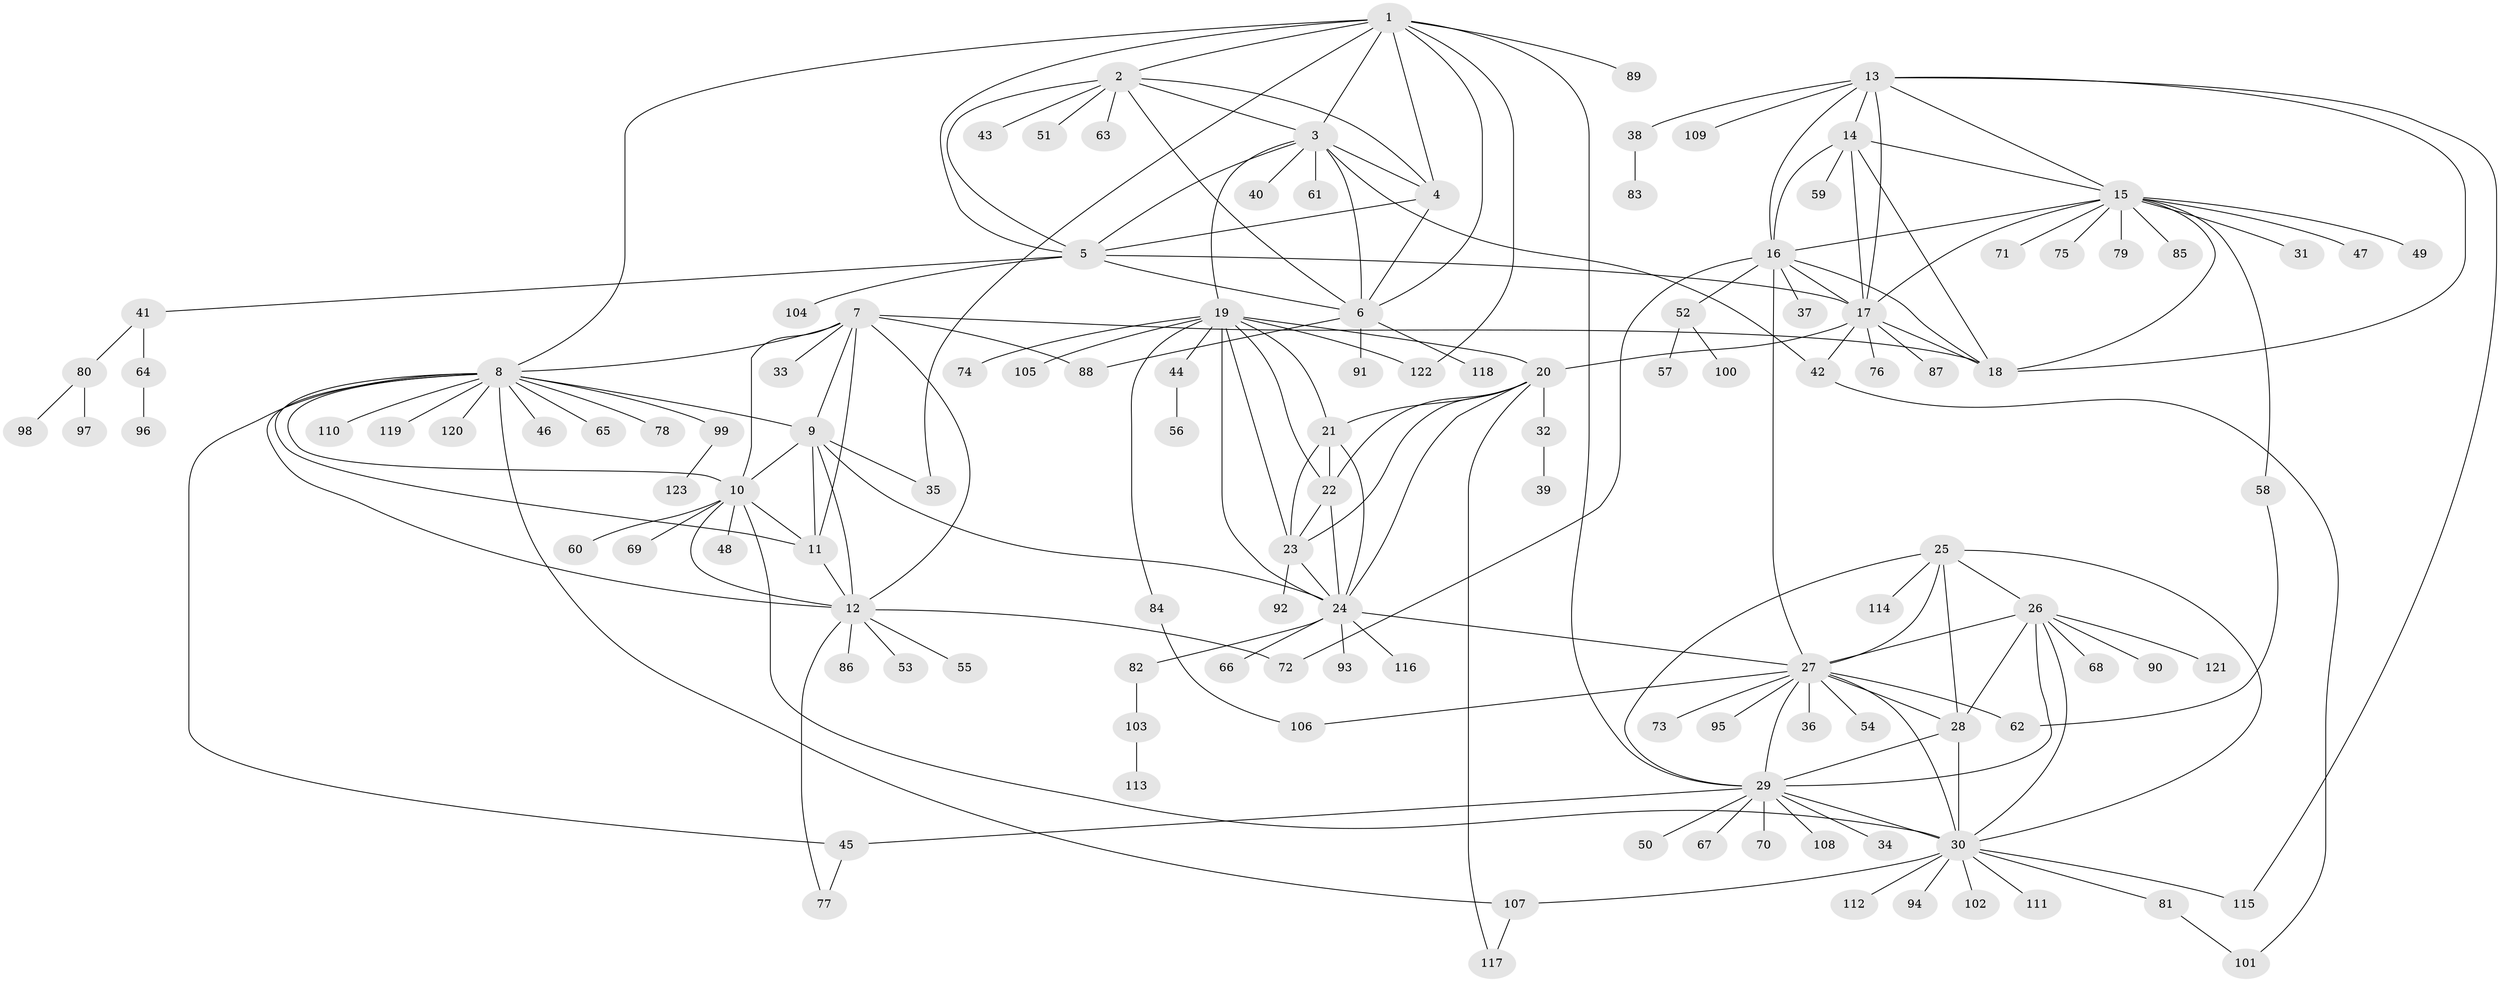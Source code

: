 // Generated by graph-tools (version 1.1) at 2025/02/03/09/25 03:02:50]
// undirected, 123 vertices, 191 edges
graph export_dot {
graph [start="1"]
  node [color=gray90,style=filled];
  1;
  2;
  3;
  4;
  5;
  6;
  7;
  8;
  9;
  10;
  11;
  12;
  13;
  14;
  15;
  16;
  17;
  18;
  19;
  20;
  21;
  22;
  23;
  24;
  25;
  26;
  27;
  28;
  29;
  30;
  31;
  32;
  33;
  34;
  35;
  36;
  37;
  38;
  39;
  40;
  41;
  42;
  43;
  44;
  45;
  46;
  47;
  48;
  49;
  50;
  51;
  52;
  53;
  54;
  55;
  56;
  57;
  58;
  59;
  60;
  61;
  62;
  63;
  64;
  65;
  66;
  67;
  68;
  69;
  70;
  71;
  72;
  73;
  74;
  75;
  76;
  77;
  78;
  79;
  80;
  81;
  82;
  83;
  84;
  85;
  86;
  87;
  88;
  89;
  90;
  91;
  92;
  93;
  94;
  95;
  96;
  97;
  98;
  99;
  100;
  101;
  102;
  103;
  104;
  105;
  106;
  107;
  108;
  109;
  110;
  111;
  112;
  113;
  114;
  115;
  116;
  117;
  118;
  119;
  120;
  121;
  122;
  123;
  1 -- 2;
  1 -- 3;
  1 -- 4;
  1 -- 5;
  1 -- 6;
  1 -- 8;
  1 -- 29;
  1 -- 35;
  1 -- 89;
  1 -- 122;
  2 -- 3;
  2 -- 4;
  2 -- 5;
  2 -- 6;
  2 -- 43;
  2 -- 51;
  2 -- 63;
  3 -- 4;
  3 -- 5;
  3 -- 6;
  3 -- 19;
  3 -- 40;
  3 -- 42;
  3 -- 61;
  4 -- 5;
  4 -- 6;
  5 -- 6;
  5 -- 17;
  5 -- 41;
  5 -- 104;
  6 -- 88;
  6 -- 91;
  6 -- 118;
  7 -- 8;
  7 -- 9;
  7 -- 10;
  7 -- 11;
  7 -- 12;
  7 -- 18;
  7 -- 33;
  7 -- 88;
  8 -- 9;
  8 -- 10;
  8 -- 11;
  8 -- 12;
  8 -- 45;
  8 -- 46;
  8 -- 65;
  8 -- 78;
  8 -- 99;
  8 -- 107;
  8 -- 110;
  8 -- 119;
  8 -- 120;
  9 -- 10;
  9 -- 11;
  9 -- 12;
  9 -- 24;
  9 -- 35;
  10 -- 11;
  10 -- 12;
  10 -- 30;
  10 -- 48;
  10 -- 60;
  10 -- 69;
  11 -- 12;
  12 -- 53;
  12 -- 55;
  12 -- 72;
  12 -- 77;
  12 -- 86;
  13 -- 14;
  13 -- 15;
  13 -- 16;
  13 -- 17;
  13 -- 18;
  13 -- 38;
  13 -- 109;
  13 -- 115;
  14 -- 15;
  14 -- 16;
  14 -- 17;
  14 -- 18;
  14 -- 59;
  15 -- 16;
  15 -- 17;
  15 -- 18;
  15 -- 31;
  15 -- 47;
  15 -- 49;
  15 -- 58;
  15 -- 71;
  15 -- 75;
  15 -- 79;
  15 -- 85;
  16 -- 17;
  16 -- 18;
  16 -- 27;
  16 -- 37;
  16 -- 52;
  16 -- 72;
  17 -- 18;
  17 -- 20;
  17 -- 42;
  17 -- 76;
  17 -- 87;
  19 -- 20;
  19 -- 21;
  19 -- 22;
  19 -- 23;
  19 -- 24;
  19 -- 44;
  19 -- 74;
  19 -- 84;
  19 -- 105;
  19 -- 122;
  20 -- 21;
  20 -- 22;
  20 -- 23;
  20 -- 24;
  20 -- 32;
  20 -- 117;
  21 -- 22;
  21 -- 23;
  21 -- 24;
  22 -- 23;
  22 -- 24;
  23 -- 24;
  23 -- 92;
  24 -- 27;
  24 -- 66;
  24 -- 82;
  24 -- 93;
  24 -- 116;
  25 -- 26;
  25 -- 27;
  25 -- 28;
  25 -- 29;
  25 -- 30;
  25 -- 114;
  26 -- 27;
  26 -- 28;
  26 -- 29;
  26 -- 30;
  26 -- 68;
  26 -- 90;
  26 -- 121;
  27 -- 28;
  27 -- 29;
  27 -- 30;
  27 -- 36;
  27 -- 54;
  27 -- 62;
  27 -- 73;
  27 -- 95;
  27 -- 106;
  28 -- 29;
  28 -- 30;
  29 -- 30;
  29 -- 34;
  29 -- 45;
  29 -- 50;
  29 -- 67;
  29 -- 70;
  29 -- 108;
  30 -- 81;
  30 -- 94;
  30 -- 102;
  30 -- 107;
  30 -- 111;
  30 -- 112;
  30 -- 115;
  32 -- 39;
  38 -- 83;
  41 -- 64;
  41 -- 80;
  42 -- 101;
  44 -- 56;
  45 -- 77;
  52 -- 57;
  52 -- 100;
  58 -- 62;
  64 -- 96;
  80 -- 97;
  80 -- 98;
  81 -- 101;
  82 -- 103;
  84 -- 106;
  99 -- 123;
  103 -- 113;
  107 -- 117;
}
